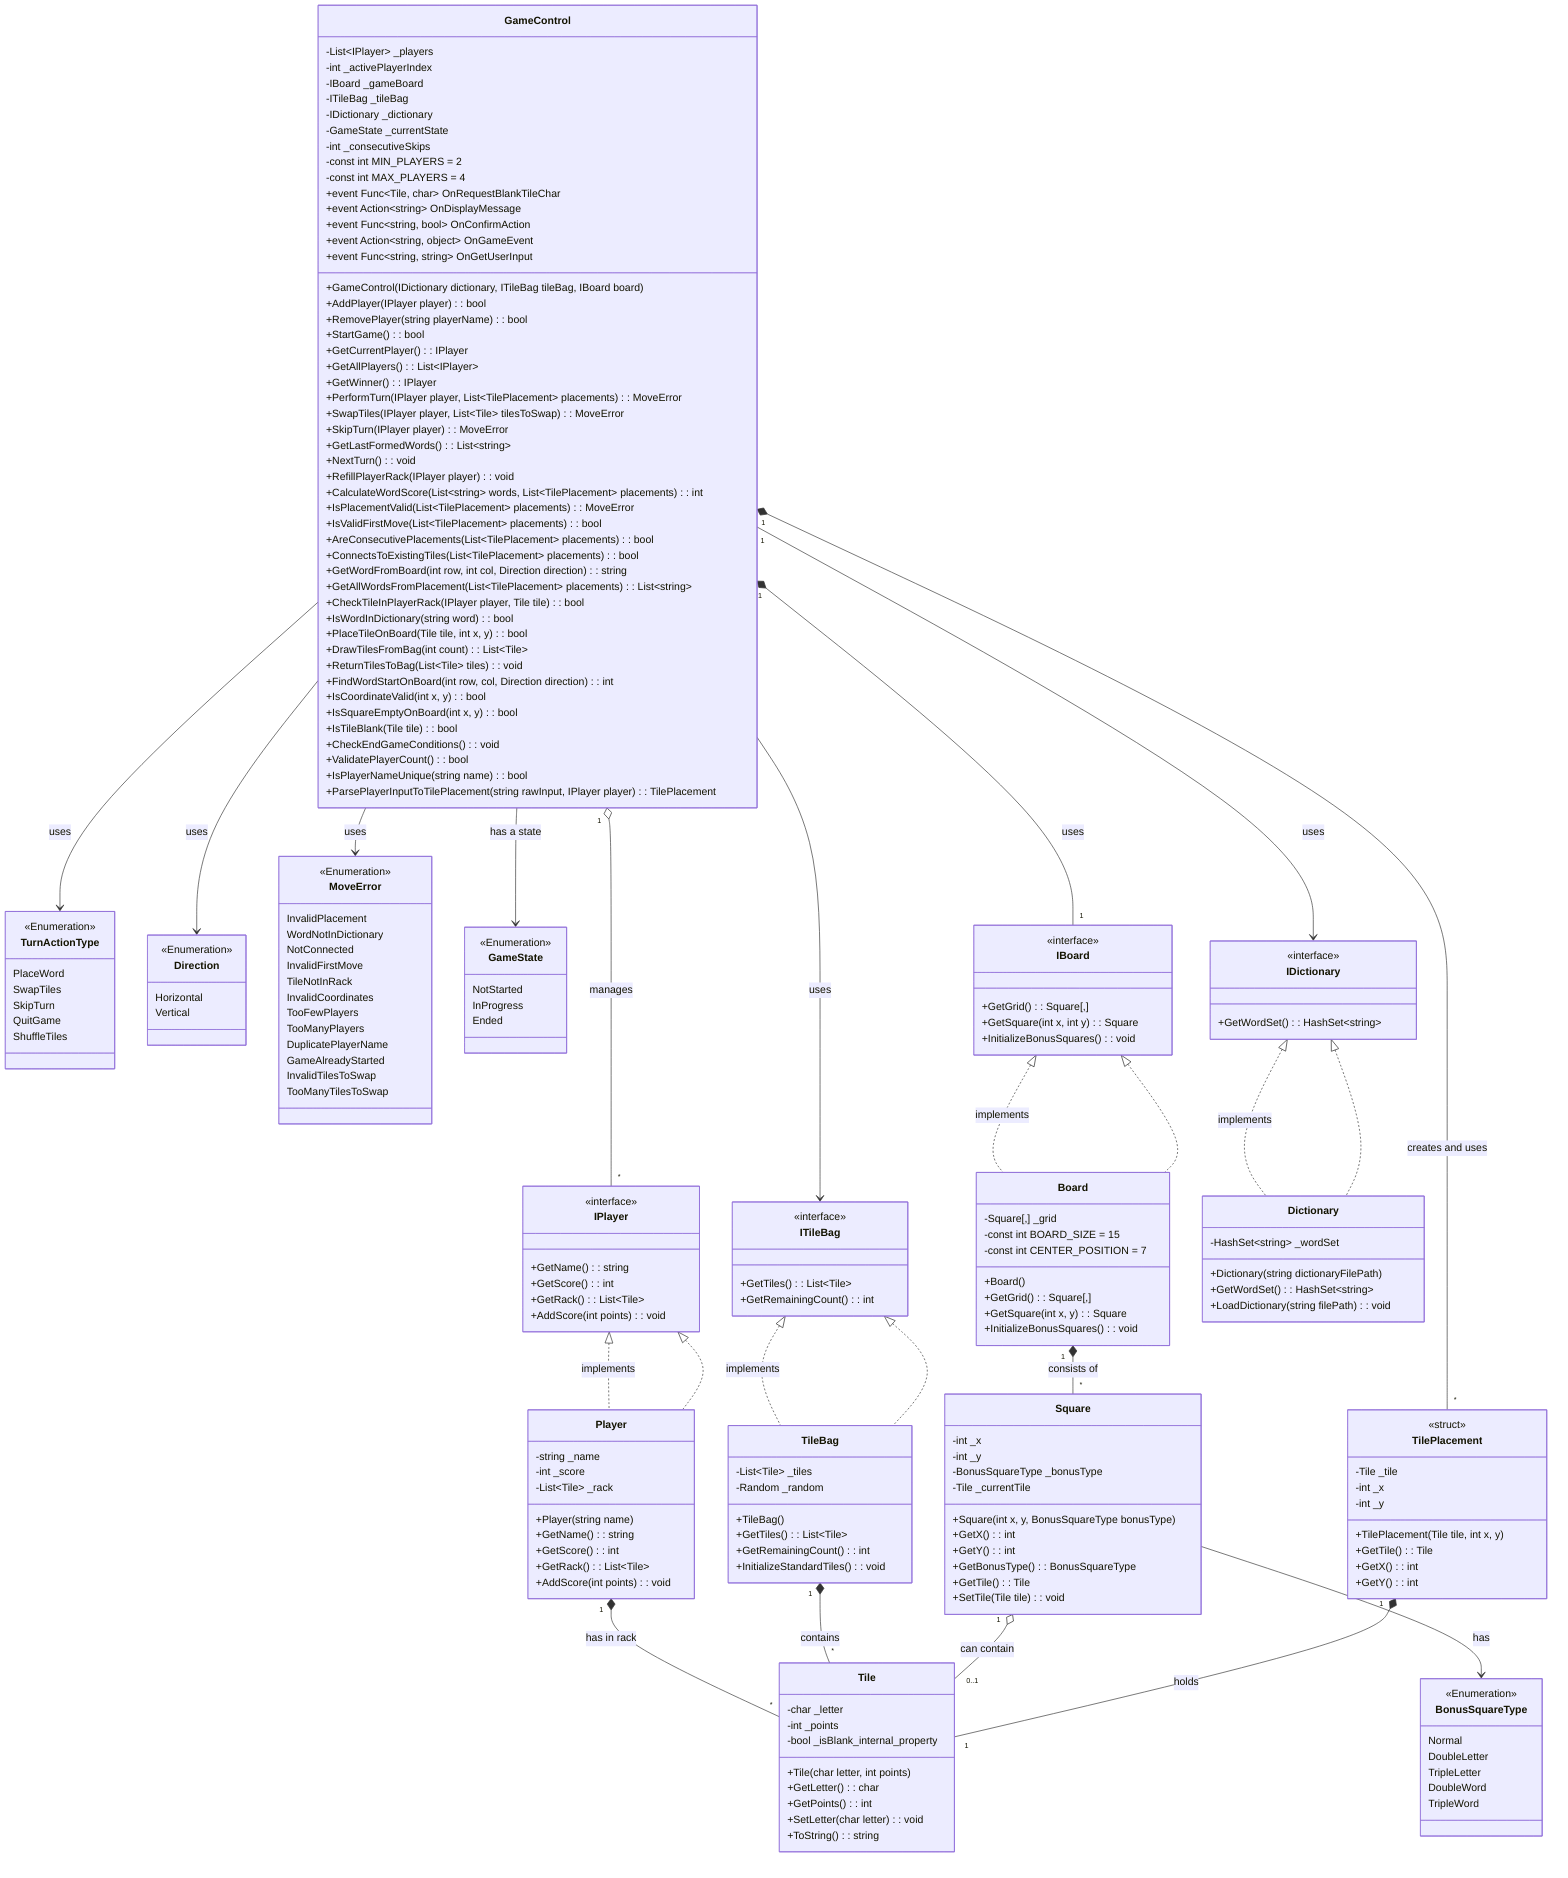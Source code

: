 classDiagram
    direction TB

    %% ENUMS
    class BonusSquareType {
        <<Enumeration>>
        Normal
        DoubleLetter
        TripleLetter
        DoubleWord
        TripleWord
    }

    class TurnActionType {
        <<Enumeration>>
        PlaceWord
        SwapTiles
        SkipTurn
        QuitGame
        ShuffleTiles
    }

    class Direction {
        <<Enumeration>>
        Horizontal
        Vertical
    }

    class MoveError {
        <<Enumeration>>
        InvalidPlacement
        WordNotInDictionary
        NotConnected
        InvalidFirstMove
        TileNotInRack
        InvalidCoordinates
        TooFewPlayers
        TooManyPlayers
        DuplicatePlayerName
        GameAlreadyStarted
        InvalidTilesToSwap
        TooManyTilesToSwap
    }

    class GameState {
        <<Enumeration>>
        NotStarted
        InProgress
        Ended
    }

    %% INTERFACES
    class IDictionary {
        <<interface>>
        +GetWordSet() : HashSet~string~
    }

    class ITileBag {
        <<interface>>
        +GetTiles() : List~Tile~
        +GetRemainingCount() : int
    }

    class IPlayer {
        <<interface>>
        +GetName() : string
        +GetScore() : int
        +GetRack() : List~Tile~
        +AddScore(int points) : void
    }

    class IBoard {
        <<interface>>
        +GetGrid() : Square[,]
        +GetSquare(int x, int y) : Square
        +InitializeBonusSquares() : void
    }

    %% CORE GAME CLASSES
    class GameControl {
        -List~IPlayer~ _players
        -int _activePlayerIndex
        -IBoard _gameBoard
        -ITileBag _tileBag
        -IDictionary _dictionary
        -GameState _currentState 
        -int _consecutiveSkips
        -const int MIN_PLAYERS = 2
        -const int MAX_PLAYERS = 4

        +event Func~Tile, char~ OnRequestBlankTileChar
        +event Action~string~ OnDisplayMessage
        +event Func~string, bool~ OnConfirmAction
        +event Action~string, object~ OnGameEvent
        +event Func~string, string~ OnGetUserInput

        +GameControl(IDictionary dictionary, ITileBag tileBag, IBoard board)
        +AddPlayer(IPlayer player) : bool
        +RemovePlayer(string playerName) : bool
        +StartGame() : bool
        +GetCurrentPlayer() : IPlayer
        +GetAllPlayers() : List~IPlayer~
        +GetWinner() : IPlayer

        +PerformTurn(IPlayer player, List~TilePlacement~ placements) : MoveError
        +SwapTiles(IPlayer player, List~Tile~ tilesToSwap) : MoveError
        +SkipTurn(IPlayer player) : MoveError
        +GetLastFormedWords() : List~string~
        +NextTurn() : void
        +RefillPlayerRack(IPlayer player) : void

        +CalculateWordScore(List~string~ words, List~TilePlacement~ placements) : int
        +IsPlacementValid(List~TilePlacement~ placements) : MoveError
        +IsValidFirstMove(List~TilePlacement~ placements) : bool
        +AreConsecutivePlacements(List~TilePlacement~ placements) : bool
        +ConnectsToExistingTiles(List~TilePlacement~ placements) : bool
        +GetWordFromBoard(int row, int col, Direction direction) : string
        +GetAllWordsFromPlacement(List~TilePlacement~ placements) : List~string~
        +CheckTileInPlayerRack(IPlayer player, Tile tile) : bool
        +IsWordInDictionary(string word) : bool
        +PlaceTileOnBoard(Tile tile, int x, y) : bool
        +DrawTilesFromBag(int count) : List~Tile~
        +ReturnTilesToBag(List~Tile~ tiles) : void
        +FindWordStartOnBoard(int row, col, Direction direction) : int
        +IsCoordinateValid(int x, y) : bool
        +IsSquareEmptyOnBoard(int x, y) : bool
        +IsTileBlank(Tile tile) : bool

        +CheckEndGameConditions() : void 
        +ValidatePlayerCount() : bool
        +IsPlayerNameUnique(string name) : bool

        +ParsePlayerInputToTilePlacement(string rawInput, IPlayer player) : TilePlacement
    }

    class Player {
        -string _name
        -int _score
        -List~Tile~ _rack

        +Player(string name)
        +GetName() : string
        +GetScore() : int
        +GetRack() : List~Tile~
        +AddScore(int points) : void
    }
    IPlayer <|.. Player : implements

    class Tile {
        -char _letter
        -int _points
        -bool _isBlank_internal_property

        +Tile(char letter, int points)
        +GetLetter() : char
        +GetPoints() : int
        +SetLetter(char letter) : void
        +ToString() : string
    }

    class TileBag {
        -List~Tile~ _tiles
        -Random _random

        +TileBag()
        +GetTiles() : List~Tile~
        +GetRemainingCount() : int
        +InitializeStandardTiles() : void
    }
    ITileBag <|.. TileBag : implements

    class Board {
        -Square[,] _grid
        -const int BOARD_SIZE = 15
        -const int CENTER_POSITION = 7

        +Board()
        +GetGrid() : Square[,]
        +GetSquare(int x, y) : Square
        +InitializeBonusSquares() : void
    }
    IBoard <|.. Board : implements

    class Square {
        -int _x
        -int _y
        -BonusSquareType _bonusType
        -Tile _currentTile

        +Square(int x, y, BonusSquareType bonusType)
        +GetX() : int
        +GetY() : int
        +GetBonusType() : BonusSquareType
        +GetTile() : Tile
        +SetTile(Tile tile) : void
    }

    class Dictionary {
        -HashSet~string~ _wordSet

        +Dictionary(string dictionaryFilePath)
        +GetWordSet() : HashSet~string~
        +LoadDictionary(string filePath) : void
    }
    IDictionary <|.. Dictionary : implements

    %% HELPER CLASSES
    class TilePlacement {
        <<struct>>
        -Tile _tile
        -int _x
        -int _y

        +TilePlacement(Tile tile, int x, y)
        +GetTile() : Tile
        +GetX() : int
        +GetY() : int
    }

    %% RELATIONSHIPS
    GameControl "1" o-- "*" IPlayer : manages
    GameControl "1" *-- "1" IBoard : uses
    GameControl "1" --> ITileBag : uses
    GameControl "1" --> IDictionary : uses
    GameControl --> MoveError : uses
    GameControl --> TurnActionType : uses
    GameControl --> Direction : uses
    GameControl "1" *-- "*" TilePlacement : creates and uses
    GameControl --> GameState : has a state

    IPlayer <|.. Player
    ITileBag <|.. TileBag
    IBoard <|.. Board
    IDictionary <|.. Dictionary

    Player "1" *-- "*" Tile : has in rack
    TileBag "1" *-- "*" Tile : contains
    Board "1" *-- "*" Square : consists of
    Square "1" o-- "0..1" Tile : can contain
    Square --> BonusSquareType : has

    TilePlacement "1" *-- "1" Tile : holds